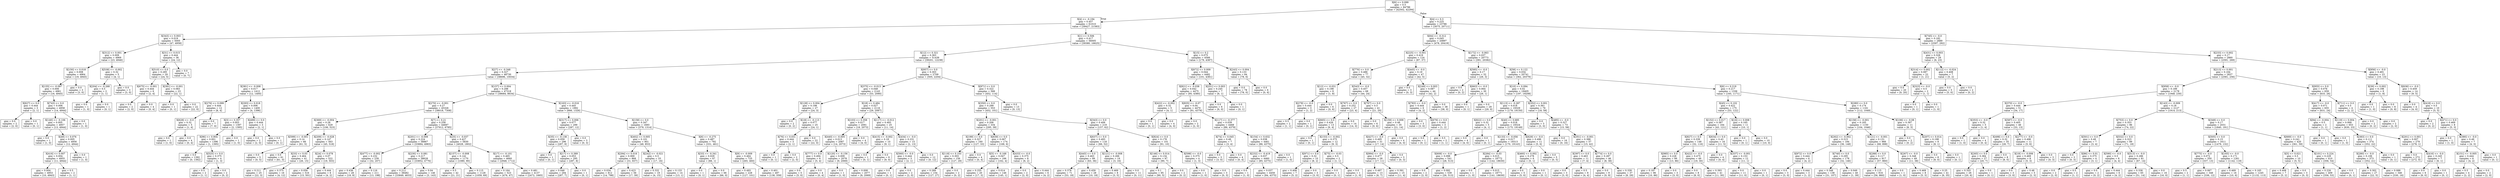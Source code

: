 digraph Tree {
node [shape=box] ;
0 [label="X[6] <= 0.099\ngini = 0.5\nsamples = 84796\nvalue = [42502, 42294]"] ;
1 [label="X[4] <= -0.194\ngini = 0.457\nsamples = 61010\nvalue = [39427, 21583]"] ;
0 -> 1 [labeldistance=2.5, labelangle=45, headlabel="True"] ;
2 [label="X[343] <= 0.003\ngini = 0.019\nsamples = 5005\nvalue = [47, 4958]"] ;
1 -> 2 ;
3 [label="X[312] <= 0.001\ngini = 0.009\nsamples = 4969\nvalue = [23, 4946]"] ;
2 -> 3 ;
4 [label="X[150] <= 0.018\ngini = 0.008\nsamples = 4964\nvalue = [19, 4945]"] ;
3 -> 4 ;
5 [label="X[155] <= -0.097\ngini = 0.006\nsamples = 4961\nvalue = [16, 4945]"] ;
4 -> 5 ;
6 [label="X[627] <= 0.0\ngini = 0.444\nsamples = 3\nvalue = [2, 1]"] ;
5 -> 6 ;
7 [label="gini = 0.0\nsamples = 2\nvalue = [2, 0]"] ;
6 -> 7 ;
8 [label="gini = 0.0\nsamples = 1\nvalue = [0, 1]"] ;
6 -> 8 ;
9 [label="X[743] <= 0.0\ngini = 0.006\nsamples = 4958\nvalue = [14, 4944]"] ;
5 -> 9 ;
10 [label="X[140] <= -0.106\ngini = 0.005\nsamples = 4957\nvalue = [13, 4944]"] ;
9 -> 10 ;
11 [label="gini = 0.0\nsamples = 1\nvalue = [1, 0]"] ;
10 -> 11 ;
12 [label="X[49] <= 0.076\ngini = 0.005\nsamples = 4956\nvalue = [12, 4944]"] ;
10 -> 12 ;
13 [label="X[416] <= 0.007\ngini = 0.004\nsamples = 4955\nvalue = [11, 4944]"] ;
12 -> 13 ;
14 [label="gini = 0.004\nsamples = 4953\nvalue = [10, 4943]"] ;
13 -> 14 ;
15 [label="gini = 0.5\nsamples = 2\nvalue = [1, 1]"] ;
13 -> 15 ;
16 [label="gini = 0.0\nsamples = 1\nvalue = [1, 0]"] ;
12 -> 16 ;
17 [label="gini = 0.0\nsamples = 1\nvalue = [1, 0]"] ;
9 -> 17 ;
18 [label="gini = 0.0\nsamples = 3\nvalue = [3, 0]"] ;
4 -> 18 ;
19 [label="X[538] <= -0.002\ngini = 0.32\nsamples = 5\nvalue = [4, 1]"] ;
3 -> 19 ;
20 [label="X[204] <= -0.268\ngini = 0.5\nsamples = 2\nvalue = [1, 1]"] ;
19 -> 20 ;
21 [label="gini = 0.0\nsamples = 1\nvalue = [1, 0]"] ;
20 -> 21 ;
22 [label="gini = 0.0\nsamples = 1\nvalue = [0, 1]"] ;
20 -> 22 ;
23 [label="gini = 0.0\nsamples = 3\nvalue = [3, 0]"] ;
19 -> 23 ;
24 [label="X[31] <= 0.015\ngini = 0.444\nsamples = 36\nvalue = [24, 12]"] ;
2 -> 24 ;
25 [label="X[510] <= 0.0\ngini = 0.285\nsamples = 29\nvalue = [24, 5]"] ;
24 -> 25 ;
26 [label="X[675] <= -0.001\ngini = 0.444\nsamples = 6\nvalue = [2, 4]"] ;
25 -> 26 ;
27 [label="gini = 0.0\nsamples = 2\nvalue = [2, 0]"] ;
26 -> 27 ;
28 [label="gini = 0.0\nsamples = 4\nvalue = [0, 4]"] ;
26 -> 28 ;
29 [label="X[391] <= -0.001\ngini = 0.083\nsamples = 23\nvalue = [22, 1]"] ;
25 -> 29 ;
30 [label="gini = 0.0\nsamples = 1\nvalue = [0, 1]"] ;
29 -> 30 ;
31 [label="gini = 0.0\nsamples = 22\nvalue = [22, 0]"] ;
29 -> 31 ;
32 [label="gini = 0.0\nsamples = 7\nvalue = [0, 7]"] ;
24 -> 32 ;
33 [label="X[1] <= 0.506\ngini = 0.417\nsamples = 56005\nvalue = [39380, 16625]"] ;
1 -> 33 ;
34 [label="X[12] <= 0.321\ngini = 0.363\nsamples = 51439\nvalue = [39201, 12238]"] ;
33 -> 34 ;
35 [label="X[27] <= -0.348\ngini = 0.327\nsamples = 48730\nvalue = [38696, 10034]"] ;
34 -> 35 ;
36 [label="X[381] <= -0.008\ngini = 0.017\nsamples = 1412\nvalue = [12, 1400]"] ;
35 -> 36 ;
37 [label="X[276] <= 0.099\ngini = 0.444\nsamples = 12\nvalue = [8, 4]"] ;
36 -> 37 ;
38 [label="X[628] <= -0.0\ngini = 0.32\nsamples = 5\nvalue = [1, 4]"] ;
37 -> 38 ;
39 [label="gini = 0.0\nsamples = 1\nvalue = [1, 0]"] ;
38 -> 39 ;
40 [label="gini = 0.0\nsamples = 4\nvalue = [0, 4]"] ;
38 -> 40 ;
41 [label="gini = 0.0\nsamples = 7\nvalue = [7, 0]"] ;
37 -> 41 ;
42 [label="X[293] <= 0.018\ngini = 0.006\nsamples = 1400\nvalue = [4, 1396]"] ;
36 -> 42 ;
43 [label="X[3] <= 0.357\ngini = 0.003\nsamples = 1397\nvalue = [2, 1395]"] ;
42 -> 43 ;
44 [label="X[96] <= 0.904\ngini = 0.001\nsamples = 1396\nvalue = [1, 1395]"] ;
43 -> 44 ;
45 [label="gini = 0.0\nsamples = 1392\nvalue = [0, 1392]"] ;
44 -> 45 ;
46 [label="X[525] <= 0.0\ngini = 0.375\nsamples = 4\nvalue = [1, 3]"] ;
44 -> 46 ;
47 [label="gini = 0.5\nsamples = 2\nvalue = [1, 1]"] ;
46 -> 47 ;
48 [label="gini = 0.0\nsamples = 2\nvalue = [0, 2]"] ;
46 -> 48 ;
49 [label="gini = 0.0\nsamples = 1\nvalue = [1, 0]"] ;
43 -> 49 ;
50 [label="X[499] <= 0.0\ngini = 0.444\nsamples = 3\nvalue = [2, 1]"] ;
42 -> 50 ;
51 [label="gini = 0.0\nsamples = 2\nvalue = [2, 0]"] ;
50 -> 51 ;
52 [label="gini = 0.0\nsamples = 1\nvalue = [0, 1]"] ;
50 -> 52 ;
53 [label="X[157] <= 0.004\ngini = 0.298\nsamples = 47318\nvalue = [38684, 8634]"] ;
35 -> 53 ;
54 [label="X[270] <= -0.001\ngini = 0.27\nsamples = 45326\nvalue = [38018, 7308]"] ;
53 -> 54 ;
55 [label="X[369] <= -0.004\ngini = 0.28\nsamples = 629\nvalue = [106, 523]"] ;
54 -> 55 ;
56 [label="X[599] <= -0.001\ngini = 0.14\nsamples = 66\nvalue = [61, 5]"] ;
55 -> 56 ;
57 [label="gini = 0.0\nsamples = 5\nvalue = [0, 5]"] ;
56 -> 57 ;
58 [label="gini = 0.0\nsamples = 61\nvalue = [61, 0]"] ;
56 -> 58 ;
59 [label="X[209] <= -0.028\ngini = 0.147\nsamples = 563\nvalue = [45, 518]"] ;
55 -> 59 ;
60 [label="X[33] <= 0.03\ngini = 0.464\nsamples = 41\nvalue = [26, 15]"] ;
59 -> 60 ;
61 [label="gini = 0.211\nsamples = 25\nvalue = [22, 3]"] ;
60 -> 61 ;
62 [label="gini = 0.375\nsamples = 16\nvalue = [4, 12]"] ;
60 -> 62 ;
63 [label="X[24] <= 0.078\ngini = 0.07\nsamples = 522\nvalue = [19, 503]"] ;
59 -> 63 ;
64 [label="gini = 0.056\nsamples = 516\nvalue = [15, 501]"] ;
63 -> 64 ;
65 [label="gini = 0.444\nsamples = 6\nvalue = [4, 2]"] ;
63 -> 65 ;
66 [label="X[7] <= 0.21\ngini = 0.258\nsamples = 44697\nvalue = [37912, 6785]"] ;
54 -> 66 ;
67 [label="X[201] <= -0.009\ngini = 0.224\nsamples = 38867\nvalue = [33884, 4983]"] ;
66 -> 67 ;
68 [label="X[477] <= -0.002\ngini = 0.232\nsamples = 239\nvalue = [32, 207]"] ;
67 -> 68 ;
69 [label="gini = 0.436\nsamples = 28\nvalue = [19, 9]"] ;
68 -> 69 ;
70 [label="gini = 0.116\nsamples = 211\nvalue = [13, 198]"] ;
68 -> 70 ;
71 [label="X[230] <= 0.081\ngini = 0.217\nsamples = 38628\nvalue = [33852, 4776]"] ;
67 -> 71 ;
72 [label="gini = 0.212\nsamples = 38482\nvalue = [33849, 4633]"] ;
71 -> 72 ;
73 [label="gini = 0.04\nsamples = 146\nvalue = [3, 143]"] ;
71 -> 73 ;
74 [label="X[25] <= -0.037\ngini = 0.427\nsamples = 5830\nvalue = [4028, 1802]"] ;
66 -> 74 ;
75 [label="X[157] <= -0.008\ngini = 0.142\nsamples = 1170\nvalue = [1080, 90]"] ;
74 -> 75 ;
76 [label="gini = 0.5\nsamples = 42\nvalue = [21, 21]"] ;
75 -> 76 ;
77 [label="gini = 0.115\nsamples = 1128\nvalue = [1059, 69]"] ;
75 -> 77 ;
78 [label="X[17] <= -0.101\ngini = 0.465\nsamples = 4660\nvalue = [2948, 1712]"] ;
74 -> 78 ;
79 [label="gini = 0.164\nsamples = 523\nvalue = [476, 47]"] ;
78 -> 79 ;
80 [label="gini = 0.481\nsamples = 4137\nvalue = [2472, 1665]"] ;
78 -> 80 ;
81 [label="X[163] <= -0.016\ngini = 0.445\nsamples = 1992\nvalue = [666, 1326]"] ;
53 -> 81 ;
82 [label="X[317] <= 0.006\ngini = 0.077\nsamples = 299\nvalue = [287, 12]"] ;
81 -> 82 ;
83 [label="X[35] <= -0.138\ngini = 0.059\nsamples = 296\nvalue = [287, 9]"] ;
82 -> 83 ;
84 [label="gini = 0.0\nsamples = 1\nvalue = [0, 1]"] ;
83 -> 84 ;
85 [label="X[17] <= 0.389\ngini = 0.053\nsamples = 295\nvalue = [287, 8]"] ;
83 -> 85 ;
86 [label="gini = 0.046\nsamples = 294\nvalue = [287, 7]"] ;
85 -> 86 ;
87 [label="gini = 0.0\nsamples = 1\nvalue = [0, 1]"] ;
85 -> 87 ;
88 [label="gini = 0.0\nsamples = 3\nvalue = [0, 3]"] ;
82 -> 88 ;
89 [label="X[158] <= 0.0\ngini = 0.347\nsamples = 1693\nvalue = [379, 1314]"] ;
81 -> 89 ;
90 [label="X[402] <= 0.005\ngini = 0.101\nsamples = 901\nvalue = [48, 853]"] ;
89 -> 90 ;
91 [label="X[294] <= 0.016\ngini = 0.069\nsamples = 868\nvalue = [31, 837]"] ;
90 -> 91 ;
92 [label="gini = 0.034\nsamples = 812\nvalue = [14, 798]"] ;
91 -> 92 ;
93 [label="gini = 0.423\nsamples = 56\nvalue = [17, 39]"] ;
91 -> 93 ;
94 [label="X[242] <= -0.021\ngini = 0.5\nsamples = 33\nvalue = [17, 16]"] ;
90 -> 94 ;
95 [label="gini = 0.332\nsamples = 19\nvalue = [4, 15]"] ;
94 -> 95 ;
96 [label="gini = 0.133\nsamples = 14\nvalue = [13, 1]"] ;
94 -> 96 ;
97 [label="X[6] <= -0.275\ngini = 0.487\nsamples = 792\nvalue = [331, 461]"] ;
89 -> 97 ;
98 [label="X[33] <= -0.341\ngini = 0.029\nsamples = 67\nvalue = [66, 1]"] ;
97 -> 98 ;
99 [label="gini = 0.0\nsamples = 1\nvalue = [0, 1]"] ;
98 -> 99 ;
100 [label="gini = 0.0\nsamples = 66\nvalue = [66, 0]"] ;
98 -> 100 ;
101 [label="X[9] <= -0.009\ngini = 0.464\nsamples = 725\nvalue = [265, 460]"] ;
97 -> 101 ;
102 [label="gini = 0.493\nsamples = 228\nvalue = [127, 101]"] ;
101 -> 102 ;
103 [label="gini = 0.401\nsamples = 497\nvalue = [138, 359]"] ;
101 -> 103 ;
104 [label="X[957] <= 0.0\ngini = 0.303\nsamples = 2709\nvalue = [505, 2204]"] ;
34 -> 104 ;
105 [label="X[375] <= -0.013\ngini = 0.048\nsamples = 2143\nvalue = [53, 2090]"] ;
104 -> 105 ;
106 [label="X[128] <= 0.004\ngini = 0.198\nsamples = 27\nvalue = [24, 3]"] ;
105 -> 106 ;
107 [label="gini = 0.0\nsamples = 2\nvalue = [0, 2]"] ;
106 -> 107 ;
108 [label="X[18] <= -0.113\ngini = 0.077\nsamples = 25\nvalue = [24, 1]"] ;
106 -> 108 ;
109 [label="X[76] <= 0.031\ngini = 0.444\nsamples = 3\nvalue = [2, 1]"] ;
108 -> 109 ;
110 [label="gini = 0.0\nsamples = 1\nvalue = [0, 1]"] ;
109 -> 110 ;
111 [label="gini = 0.0\nsamples = 2\nvalue = [2, 0]"] ;
109 -> 111 ;
112 [label="gini = 0.0\nsamples = 22\nvalue = [22, 0]"] ;
108 -> 112 ;
113 [label="X[18] <= 0.484\ngini = 0.027\nsamples = 2116\nvalue = [29, 2087]"] ;
105 -> 113 ;
114 [label="X[103] <= 0.358\ngini = 0.017\nsamples = 2091\nvalue = [18, 2073]"] ;
113 -> 114 ;
115 [label="X[440] <= -0.005\ngini = 0.013\nsamples = 2087\nvalue = [14, 2073]"] ;
114 -> 115 ;
116 [label="X[777] <= 0.0\ngini = 0.494\nsamples = 9\nvalue = [5, 4]"] ;
115 -> 116 ;
117 [label="gini = 0.0\nsamples = 5\nvalue = [5, 0]"] ;
116 -> 117 ;
118 [label="gini = 0.0\nsamples = 4\nvalue = [0, 4]"] ;
116 -> 118 ;
119 [label="X[120] <= -0.156\ngini = 0.009\nsamples = 2078\nvalue = [9, 2069]"] ;
115 -> 119 ;
120 [label="gini = 0.0\nsamples = 1\nvalue = [1, 0]"] ;
119 -> 120 ;
121 [label="gini = 0.008\nsamples = 2077\nvalue = [8, 2069]"] ;
119 -> 121 ;
122 [label="gini = 0.0\nsamples = 4\nvalue = [4, 0]"] ;
114 -> 122 ;
123 [label="X[117] <= -0.012\ngini = 0.493\nsamples = 25\nvalue = [11, 14]"] ;
113 -> 123 ;
124 [label="X[415] <= -0.002\ngini = 0.18\nsamples = 10\nvalue = [9, 1]"] ;
123 -> 124 ;
125 [label="gini = 0.0\nsamples = 1\nvalue = [0, 1]"] ;
124 -> 125 ;
126 [label="gini = 0.0\nsamples = 9\nvalue = [9, 0]"] ;
124 -> 126 ;
127 [label="X[434] <= -0.0\ngini = 0.231\nsamples = 15\nvalue = [2, 13]"] ;
123 -> 127 ;
128 [label="X[560] <= -0.0\ngini = 0.444\nsamples = 3\nvalue = [2, 1]"] ;
127 -> 128 ;
129 [label="gini = 0.0\nsamples = 1\nvalue = [0, 1]"] ;
128 -> 129 ;
130 [label="gini = 0.0\nsamples = 2\nvalue = [2, 0]"] ;
128 -> 130 ;
131 [label="gini = 0.0\nsamples = 12\nvalue = [0, 12]"] ;
127 -> 131 ;
132 [label="X[971] <= 0.0\ngini = 0.322\nsamples = 566\nvalue = [452, 114]"] ;
104 -> 132 ;
133 [label="X[350] <= 0.0\ngini = 0.299\nsamples = 553\nvalue = [452, 101]"] ;
132 -> 133 ;
134 [label="X[201] <= -0.001\ngini = 0.206\nsamples = 334\nvalue = [295, 39]"] ;
133 -> 134 ;
135 [label="X[199] <= 0.0\ngini = 0.327\nsamples = 160\nvalue = [127, 33]"] ;
134 -> 135 ;
136 [label="X[118] <= 0.103\ngini = 0.303\nsamples = 156\nvalue = [127, 29]"] ;
135 -> 136 ;
137 [label="gini = 0.289\nsamples = 154\nvalue = [127, 27]"] ;
136 -> 137 ;
138 [label="gini = 0.0\nsamples = 2\nvalue = [0, 2]"] ;
136 -> 138 ;
139 [label="gini = 0.0\nsamples = 4\nvalue = [0, 4]"] ;
135 -> 139 ;
140 [label="X[639] <= 0.0\ngini = 0.067\nsamples = 174\nvalue = [168, 6]"] ;
134 -> 140 ;
141 [label="X[5] <= -0.168\ngini = 0.047\nsamples = 166\nvalue = [162, 4]"] ;
140 -> 141 ;
142 [label="gini = 0.255\nsamples = 20\nvalue = [17, 3]"] ;
141 -> 142 ;
143 [label="gini = 0.014\nsamples = 146\nvalue = [145, 1]"] ;
141 -> 143 ;
144 [label="X[433] <= -0.0\ngini = 0.375\nsamples = 8\nvalue = [6, 2]"] ;
140 -> 144 ;
145 [label="gini = 0.0\nsamples = 2\nvalue = [2, 0]"] ;
144 -> 145 ;
146 [label="gini = 0.444\nsamples = 6\nvalue = [4, 2]"] ;
144 -> 146 ;
147 [label="X[343] <= 0.0\ngini = 0.406\nsamples = 219\nvalue = [157, 62]"] ;
133 -> 147 ;
148 [label="X[637] <= 0.0\ngini = 0.493\nsamples = 118\nvalue = [66, 52]"] ;
147 -> 148 ;
149 [label="X[445] <= 0.0\ngini = 0.463\nsamples = 99\nvalue = [63, 36]"] ;
148 -> 149 ;
150 [label="gini = 0.378\nsamples = 71\nvalue = [53, 18]"] ;
149 -> 150 ;
151 [label="gini = 0.459\nsamples = 28\nvalue = [10, 18]"] ;
149 -> 151 ;
152 [label="X[121] <= -0.008\ngini = 0.266\nsamples = 19\nvalue = [3, 16]"] ;
148 -> 152 ;
153 [label="gini = 0.469\nsamples = 8\nvalue = [3, 5]"] ;
152 -> 153 ;
154 [label="gini = 0.0\nsamples = 11\nvalue = [0, 11]"] ;
152 -> 154 ;
155 [label="X[824] <= 0.0\ngini = 0.178\nsamples = 101\nvalue = [91, 10]"] ;
147 -> 155 ;
156 [label="X[146] <= 0.014\ngini = 0.134\nsamples = 97\nvalue = [90, 7]"] ;
155 -> 156 ;
157 [label="gini = 0.1\nsamples = 95\nvalue = [90, 5]"] ;
156 -> 157 ;
158 [label="gini = 0.0\nsamples = 2\nvalue = [0, 2]"] ;
156 -> 158 ;
159 [label="X[598] <= -0.0\ngini = 0.375\nsamples = 4\nvalue = [1, 3]"] ;
155 -> 159 ;
160 [label="gini = 0.0\nsamples = 1\nvalue = [1, 0]"] ;
159 -> 160 ;
161 [label="gini = 0.0\nsamples = 3\nvalue = [0, 3]"] ;
159 -> 161 ;
162 [label="gini = 0.0\nsamples = 13\nvalue = [0, 13]"] ;
132 -> 162 ;
163 [label="X[15] <= 0.2\ngini = 0.075\nsamples = 4566\nvalue = [179, 4387]"] ;
33 -> 163 ;
164 [label="X[672] <= 0.009\ngini = 0.044\nsamples = 4482\nvalue = [101, 4381]"] ;
163 -> 164 ;
165 [label="X[821] <= -0.038\ngini = 0.042\nsamples = 4475\nvalue = [95, 4380]"] ;
164 -> 165 ;
166 [label="X[422] <= -0.002\ngini = 0.32\nsamples = 5\nvalue = [4, 1]"] ;
165 -> 166 ;
167 [label="gini = 0.0\nsamples = 1\nvalue = [0, 1]"] ;
166 -> 167 ;
168 [label="gini = 0.0\nsamples = 4\nvalue = [4, 0]"] ;
166 -> 168 ;
169 [label="X[835] <= -0.07\ngini = 0.04\nsamples = 4470\nvalue = [91, 4379]"] ;
165 -> 169 ;
170 [label="gini = 0.0\nsamples = 2\nvalue = [2, 0]"] ;
169 -> 170 ;
171 [label="X[117] <= -0.377\ngini = 0.039\nsamples = 4468\nvalue = [89, 4379]"] ;
169 -> 171 ;
172 [label="X[74] <= 0.045\ngini = 0.49\nsamples = 7\nvalue = [3, 4]"] ;
171 -> 172 ;
173 [label="gini = 0.0\nsamples = 3\nvalue = [3, 0]"] ;
172 -> 173 ;
174 [label="gini = 0.0\nsamples = 4\nvalue = [0, 4]"] ;
172 -> 174 ;
175 [label="X[154] <= 0.632\ngini = 0.038\nsamples = 4461\nvalue = [86, 4375]"] ;
171 -> 175 ;
176 [label="X[232] <= -0.419\ngini = 0.037\nsamples = 4460\nvalue = [85, 4375]"] ;
175 -> 176 ;
177 [label="gini = 0.0\nsamples = 1\nvalue = [1, 0]"] ;
176 -> 177 ;
178 [label="gini = 0.037\nsamples = 4459\nvalue = [84, 4375]"] ;
176 -> 178 ;
179 [label="gini = 0.0\nsamples = 1\nvalue = [1, 0]"] ;
175 -> 179 ;
180 [label="X[251] <= 0.003\ngini = 0.245\nsamples = 7\nvalue = [6, 1]"] ;
164 -> 180 ;
181 [label="gini = 0.0\nsamples = 6\nvalue = [6, 0]"] ;
180 -> 181 ;
182 [label="gini = 0.0\nsamples = 1\nvalue = [0, 1]"] ;
180 -> 182 ;
183 [label="X[243] <= 0.004\ngini = 0.133\nsamples = 84\nvalue = [78, 6]"] ;
163 -> 183 ;
184 [label="gini = 0.0\nsamples = 78\nvalue = [78, 0]"] ;
183 -> 184 ;
185 [label="gini = 0.0\nsamples = 6\nvalue = [0, 6]"] ;
183 -> 185 ;
186 [label="X[4] <= 0.3\ngini = 0.225\nsamples = 23786\nvalue = [3075, 20711]"] ;
0 -> 186 [labeldistance=2.5, labelangle=-45, headlabel="False"] ;
187 [label="X[64] <= -0.312\ngini = 0.045\nsamples = 20897\nvalue = [478, 20419]"] ;
186 -> 187 ;
188 [label="X[225] <= -0.001\ngini = 0.419\nsamples = 124\nvalue = [87, 37]"] ;
187 -> 188 ;
189 [label="X[776] <= 0.0\ngini = 0.486\nsamples = 77\nvalue = [45, 32]"] ;
188 -> 189 ;
190 [label="X[12] <= -0.031\ngini = 0.198\nsamples = 9\nvalue = [1, 8]"] ;
189 -> 190 ;
191 [label="X[278] <= -0.0\ngini = 0.444\nsamples = 3\nvalue = [1, 2]"] ;
190 -> 191 ;
192 [label="gini = 0.5\nsamples = 2\nvalue = [1, 1]"] ;
191 -> 192 ;
193 [label="gini = 0.0\nsamples = 1\nvalue = [0, 1]"] ;
191 -> 193 ;
194 [label="gini = 0.0\nsamples = 6\nvalue = [0, 6]"] ;
190 -> 194 ;
195 [label="X[543] <= -0.0\ngini = 0.457\nsamples = 68\nvalue = [44, 24]"] ;
189 -> 195 ;
196 [label="X[767] <= 0.0\ngini = 0.252\nsamples = 27\nvalue = [23, 4]"] ;
195 -> 196 ;
197 [label="X[665] <= 0.0\ngini = 0.426\nsamples = 13\nvalue = [9, 4]"] ;
196 -> 197 ;
198 [label="gini = 0.0\nsamples = 1\nvalue = [0, 1]"] ;
197 -> 198 ;
199 [label="X[153] <= -0.002\ngini = 0.375\nsamples = 12\nvalue = [9, 3]"] ;
197 -> 199 ;
200 [label="X[971] <= 0.0\ngini = 0.32\nsamples = 10\nvalue = [8, 2]"] ;
199 -> 200 ;
201 [label="gini = 0.408\nsamples = 7\nvalue = [5, 2]"] ;
200 -> 201 ;
202 [label="gini = 0.0\nsamples = 3\nvalue = [3, 0]"] ;
200 -> 202 ;
203 [label="X[75] <= -0.03\ngini = 0.5\nsamples = 2\nvalue = [1, 1]"] ;
199 -> 203 ;
204 [label="gini = 0.0\nsamples = 1\nvalue = [0, 1]"] ;
203 -> 204 ;
205 [label="gini = 0.0\nsamples = 1\nvalue = [1, 0]"] ;
203 -> 205 ;
206 [label="gini = 0.0\nsamples = 14\nvalue = [14, 0]"] ;
196 -> 206 ;
207 [label="X[767] <= 0.0\ngini = 0.5\nsamples = 41\nvalue = [21, 20]"] ;
195 -> 207 ;
208 [label="gini = 0.0\nsamples = 6\nvalue = [0, 6]"] ;
207 -> 208 ;
209 [label="X[159] <= 0.009\ngini = 0.48\nsamples = 35\nvalue = [21, 14]"] ;
207 -> 209 ;
210 [label="X[427] <= -0.0\ngini = 0.495\nsamples = 31\nvalue = [17, 14]"] ;
209 -> 210 ;
211 [label="X[994] <= -0.0\ngini = 0.477\nsamples = 28\nvalue = [17, 11]"] ;
210 -> 211 ;
212 [label="gini = 0.497\nsamples = 13\nvalue = [6, 7]"] ;
211 -> 212 ;
213 [label="gini = 0.391\nsamples = 15\nvalue = [11, 4]"] ;
211 -> 213 ;
214 [label="gini = 0.0\nsamples = 3\nvalue = [0, 3]"] ;
210 -> 214 ;
215 [label="gini = 0.0\nsamples = 4\nvalue = [4, 0]"] ;
209 -> 215 ;
216 [label="X[445] <= -0.0\ngini = 0.19\nsamples = 47\nvalue = [42, 5]"] ;
188 -> 216 ;
217 [label="gini = 0.0\nsamples = 3\nvalue = [0, 3]"] ;
216 -> 217 ;
218 [label="X[249] <= 0.003\ngini = 0.087\nsamples = 44\nvalue = [42, 2]"] ;
216 -> 218 ;
219 [label="X[783] <= -0.0\ngini = 0.444\nsamples = 6\nvalue = [4, 2]"] ;
218 -> 219 ;
220 [label="gini = 0.0\nsamples = 3\nvalue = [3, 0]"] ;
219 -> 220 ;
221 [label="X[679] <= 0.0\ngini = 0.444\nsamples = 3\nvalue = [1, 2]"] ;
219 -> 221 ;
222 [label="gini = 0.0\nsamples = 1\nvalue = [0, 1]"] ;
221 -> 222 ;
223 [label="gini = 0.5\nsamples = 2\nvalue = [1, 1]"] ;
221 -> 223 ;
224 [label="gini = 0.0\nsamples = 38\nvalue = [38, 0]"] ;
218 -> 224 ;
225 [label="X[172] <= -0.063\ngini = 0.037\nsamples = 20773\nvalue = [391, 20382]"] ;
187 -> 225 ;
226 [label="X[585] <= -0.0\ngini = 0.17\nsamples = 32\nvalue = [29, 3]"] ;
225 -> 226 ;
227 [label="gini = 0.0\nsamples = 2\nvalue = [0, 2]"] ;
226 -> 227 ;
228 [label="X[663] <= -0.0\ngini = 0.064\nsamples = 30\nvalue = [29, 1]"] ;
226 -> 228 ;
229 [label="gini = 0.0\nsamples = 1\nvalue = [0, 1]"] ;
228 -> 229 ;
230 [label="gini = 0.0\nsamples = 29\nvalue = [29, 0]"] ;
228 -> 230 ;
231 [label="X[58] <= 0.122\ngini = 0.034\nsamples = 20741\nvalue = [362, 20379]"] ;
225 -> 231 ;
232 [label="X[10] <= 0.094\ngini = 0.02\nsamples = 19405\nvalue = [197, 19208]"] ;
231 -> 232 ;
233 [label="X[113] <= -0.287\ngini = 0.018\nsamples = 19329\nvalue = [179, 19150]"] ;
232 -> 233 ;
234 [label="X[822] <= 0.0\ngini = 0.32\nsamples = 5\nvalue = [4, 1]"] ;
233 -> 234 ;
235 [label="gini = 0.0\nsamples = 4\nvalue = [4, 0]"] ;
234 -> 235 ;
236 [label="gini = 0.0\nsamples = 1\nvalue = [0, 1]"] ;
234 -> 236 ;
237 [label="X[40] <= 0.685\ngini = 0.018\nsamples = 19324\nvalue = [175, 19149]"] ;
233 -> 237 ;
238 [label="X[133] <= -0.056\ngini = 0.017\nsamples = 19313\nvalue = [170, 19143]"] ;
237 -> 238 ;
239 [label="X[608] <= -0.0\ngini = 0.098\nsamples = 541\nvalue = [28, 513]"] ;
238 -> 239 ;
240 [label="gini = 0.0\nsamples = 2\nvalue = [2, 0]"] ;
239 -> 240 ;
241 [label="gini = 0.092\nsamples = 539\nvalue = [26, 513]"] ;
239 -> 241 ;
242 [label="X[284] <= -0.03\ngini = 0.015\nsamples = 18772\nvalue = [142, 18630]"] ;
238 -> 242 ;
243 [label="gini = 0.0\nsamples = 1\nvalue = [1, 0]"] ;
242 -> 243 ;
244 [label="gini = 0.015\nsamples = 18771\nvalue = [141, 18630]"] ;
242 -> 244 ;
245 [label="X[629] <= -0.0\ngini = 0.496\nsamples = 11\nvalue = [5, 6]"] ;
237 -> 245 ;
246 [label="X[460] <= 0.002\ngini = 0.278\nsamples = 6\nvalue = [5, 1]"] ;
245 -> 246 ;
247 [label="gini = 0.0\nsamples = 5\nvalue = [5, 0]"] ;
246 -> 247 ;
248 [label="gini = 0.0\nsamples = 1\nvalue = [0, 1]"] ;
246 -> 248 ;
249 [label="gini = 0.0\nsamples = 5\nvalue = [0, 5]"] ;
245 -> 249 ;
250 [label="X[352] <= 0.001\ngini = 0.361\nsamples = 76\nvalue = [18, 58]"] ;
232 -> 250 ;
251 [label="gini = 0.0\nsamples = 3\nvalue = [3, 0]"] ;
250 -> 251 ;
252 [label="X[485] <= -0.0\ngini = 0.327\nsamples = 73\nvalue = [15, 58]"] ;
250 -> 252 ;
253 [label="gini = 0.0\nsamples = 16\nvalue = [0, 16]"] ;
252 -> 253 ;
254 [label="X[351] <= -0.001\ngini = 0.388\nsamples = 57\nvalue = [15, 42]"] ;
252 -> 254 ;
255 [label="X[397] <= 0.0\ngini = 0.463\nsamples = 11\nvalue = [7, 4]"] ;
254 -> 255 ;
256 [label="gini = 0.0\nsamples = 3\nvalue = [3, 0]"] ;
255 -> 256 ;
257 [label="gini = 0.5\nsamples = 8\nvalue = [4, 4]"] ;
255 -> 257 ;
258 [label="X[774] <= 0.0\ngini = 0.287\nsamples = 46\nvalue = [8, 38]"] ;
254 -> 258 ;
259 [label="gini = 0.0\nsamples = 9\nvalue = [0, 9]"] ;
258 -> 259 ;
260 [label="gini = 0.339\nsamples = 37\nvalue = [8, 29]"] ;
258 -> 260 ;
261 [label="X[6] <= 0.219\ngini = 0.217\nsamples = 1336\nvalue = [165, 1171]"] ;
231 -> 261 ;
262 [label="X[45] <= 0.102\ngini = 0.422\nsamples = 175\nvalue = [53, 122]"] ;
261 -> 262 ;
263 [label="X[152] <= 0.017\ngini = 0.387\nsamples = 164\nvalue = [43, 121]"] ;
262 -> 263 ;
264 [label="X[827] <= 0.0\ngini = 0.339\nsamples = 148\nvalue = [32, 116]"] ;
263 -> 264 ;
265 [label="X[985] <= 0.0\ngini = 0.228\nsamples = 99\nvalue = [13, 86]"] ;
264 -> 265 ;
266 [label="gini = 0.187\nsamples = 96\nvalue = [10, 86]"] ;
265 -> 266 ;
267 [label="gini = 0.0\nsamples = 3\nvalue = [3, 0]"] ;
265 -> 267 ;
268 [label="X[422] <= -0.0\ngini = 0.475\nsamples = 49\nvalue = [19, 30]"] ;
264 -> 268 ;
269 [label="gini = 0.0\nsamples = 8\nvalue = [8, 0]"] ;
268 -> 269 ;
270 [label="gini = 0.393\nsamples = 41\nvalue = [11, 30]"] ;
268 -> 270 ;
271 [label="X[634] <= 0.0\ngini = 0.43\nsamples = 16\nvalue = [11, 5]"] ;
263 -> 271 ;
272 [label="gini = 0.0\nsamples = 4\nvalue = [0, 4]"] ;
271 -> 272 ;
273 [label="X[337] <= -0.001\ngini = 0.153\nsamples = 12\nvalue = [11, 1]"] ;
271 -> 273 ;
274 [label="gini = 0.0\nsamples = 11\nvalue = [11, 0]"] ;
273 -> 274 ;
275 [label="gini = 0.0\nsamples = 1\nvalue = [0, 1]"] ;
273 -> 275 ;
276 [label="X[16] <= 0.008\ngini = 0.165\nsamples = 11\nvalue = [10, 1]"] ;
262 -> 276 ;
277 [label="gini = 0.0\nsamples = 1\nvalue = [0, 1]"] ;
276 -> 277 ;
278 [label="gini = 0.0\nsamples = 10\nvalue = [10, 0]"] ;
276 -> 278 ;
279 [label="X[280] <= 0.0\ngini = 0.174\nsamples = 1161\nvalue = [112, 1049]"] ;
261 -> 279 ;
280 [label="X[158] <= -0.001\ngini = 0.165\nsamples = 1150\nvalue = [104, 1046]"] ;
279 -> 280 ;
281 [label="X[262] <= -0.002\ngini = 0.315\nsamples = 184\nvalue = [36, 148]"] ;
280 -> 281 ;
282 [label="X[972] <= 0.0\ngini = 0.444\nsamples = 6\nvalue = [4, 2]"] ;
281 -> 282 ;
283 [label="gini = 0.0\nsamples = 3\nvalue = [3, 0]"] ;
282 -> 283 ;
284 [label="gini = 0.444\nsamples = 3\nvalue = [1, 2]"] ;
282 -> 284 ;
285 [label="X[740] <= 0.0\ngini = 0.295\nsamples = 178\nvalue = [32, 146]"] ;
281 -> 285 ;
286 [label="gini = 0.348\nsamples = 138\nvalue = [31, 107]"] ;
285 -> 286 ;
287 [label="gini = 0.049\nsamples = 40\nvalue = [1, 39]"] ;
285 -> 287 ;
288 [label="X[121] <= -0.001\ngini = 0.131\nsamples = 966\nvalue = [68, 898]"] ;
280 -> 288 ;
289 [label="X[288] <= 0.0\ngini = 0.117\nsamples = 917\nvalue = [57, 860]"] ;
288 -> 289 ;
290 [label="gini = 0.115\nsamples = 916\nvalue = [56, 860]"] ;
289 -> 290 ;
291 [label="gini = 0.0\nsamples = 1\nvalue = [1, 0]"] ;
289 -> 291 ;
292 [label="X[267] <= -0.0\ngini = 0.348\nsamples = 49\nvalue = [11, 38]"] ;
288 -> 292 ;
293 [label="gini = 0.469\nsamples = 8\nvalue = [5, 3]"] ;
292 -> 293 ;
294 [label="gini = 0.25\nsamples = 41\nvalue = [6, 35]"] ;
292 -> 294 ;
295 [label="X[106] <= -0.08\ngini = 0.397\nsamples = 11\nvalue = [8, 3]"] ;
279 -> 295 ;
296 [label="gini = 0.0\nsamples = 2\nvalue = [0, 2]"] ;
295 -> 296 ;
297 [label="X[207] <= 0.014\ngini = 0.198\nsamples = 9\nvalue = [8, 1]"] ;
295 -> 297 ;
298 [label="gini = 0.0\nsamples = 8\nvalue = [8, 0]"] ;
297 -> 298 ;
299 [label="gini = 0.0\nsamples = 1\nvalue = [0, 1]"] ;
297 -> 299 ;
300 [label="X[745] <= -0.0\ngini = 0.182\nsamples = 2889\nvalue = [2597, 292]"] ;
186 -> 300 ;
301 [label="X[431] <= 0.003\ngini = 0.328\nsamples = 29\nvalue = [6, 23]"] ;
300 -> 301 ;
302 [label="X[314] <= 0.002\ngini = 0.087\nsamples = 22\nvalue = [1, 21]"] ;
301 -> 302 ;
303 [label="gini = 0.0\nsamples = 20\nvalue = [0, 20]"] ;
302 -> 303 ;
304 [label="X[323] <= -0.0\ngini = 0.5\nsamples = 2\nvalue = [1, 1]"] ;
302 -> 304 ;
305 [label="gini = 0.0\nsamples = 1\nvalue = [0, 1]"] ;
304 -> 305 ;
306 [label="gini = 0.0\nsamples = 1\nvalue = [1, 0]"] ;
304 -> 306 ;
307 [label="X[112] <= -0.024\ngini = 0.408\nsamples = 7\nvalue = [5, 2]"] ;
301 -> 307 ;
308 [label="gini = 0.0\nsamples = 5\nvalue = [5, 0]"] ;
307 -> 308 ;
309 [label="gini = 0.0\nsamples = 2\nvalue = [0, 2]"] ;
307 -> 309 ;
310 [label="X[233] <= 0.002\ngini = 0.17\nsamples = 2860\nvalue = [2591, 269]"] ;
300 -> 310 ;
311 [label="X[213] <= 0.001\ngini = 0.164\nsamples = 2837\nvalue = [2581, 256]"] ;
310 -> 311 ;
312 [label="X[958] <= -0.0\ngini = 0.189\nsamples = 2178\nvalue = [1948, 230]"] ;
311 -> 312 ;
313 [label="X[370] <= -0.0\ngini = 0.444\nsamples = 51\nvalue = [34, 17]"] ;
312 -> 313 ;
314 [label="X[353] <= -0.0\ngini = 0.32\nsamples = 5\nvalue = [1, 4]"] ;
313 -> 314 ;
315 [label="gini = 0.0\nsamples = 1\nvalue = [1, 0]"] ;
314 -> 315 ;
316 [label="gini = 0.0\nsamples = 4\nvalue = [0, 4]"] ;
314 -> 316 ;
317 [label="X[587] <= -0.0\ngini = 0.405\nsamples = 46\nvalue = [33, 13]"] ;
313 -> 317 ;
318 [label="X[498] <= 0.0\ngini = 0.32\nsamples = 35\nvalue = [28, 7]"] ;
317 -> 318 ;
319 [label="X[265] <= 0.0\ngini = 0.384\nsamples = 27\nvalue = [20, 7]"] ;
318 -> 319 ;
320 [label="gini = 0.355\nsamples = 26\nvalue = [20, 6]"] ;
319 -> 320 ;
321 [label="gini = 0.0\nsamples = 1\nvalue = [0, 1]"] ;
319 -> 321 ;
322 [label="gini = 0.0\nsamples = 8\nvalue = [8, 0]"] ;
318 -> 322 ;
323 [label="X[277] <= -0.0\ngini = 0.496\nsamples = 11\nvalue = [5, 6]"] ;
317 -> 323 ;
324 [label="X[19] <= -0.006\ngini = 0.469\nsamples = 8\nvalue = [5, 3]"] ;
323 -> 324 ;
325 [label="gini = 0.0\nsamples = 3\nvalue = [3, 0]"] ;
324 -> 325 ;
326 [label="gini = 0.48\nsamples = 5\nvalue = [2, 3]"] ;
324 -> 326 ;
327 [label="gini = 0.0\nsamples = 3\nvalue = [0, 3]"] ;
323 -> 327 ;
328 [label="X[143] <= -0.009\ngini = 0.18\nsamples = 2127\nvalue = [1914, 213]"] ;
312 -> 328 ;
329 [label="X[753] <= 0.0\ngini = 0.353\nsamples = 96\nvalue = [74, 22]"] ;
328 -> 329 ;
330 [label="X[501] <= 0.0\ngini = 0.49\nsamples = 7\nvalue = [3, 4]"] ;
329 -> 330 ;
331 [label="gini = 0.0\nsamples = 3\nvalue = [0, 3]"] ;
330 -> 331 ;
332 [label="X[86] <= 0.01\ngini = 0.375\nsamples = 4\nvalue = [3, 1]"] ;
330 -> 332 ;
333 [label="gini = 0.0\nsamples = 2\nvalue = [2, 0]"] ;
332 -> 333 ;
334 [label="gini = 0.5\nsamples = 2\nvalue = [1, 1]"] ;
332 -> 334 ;
335 [label="X[532] <= 0.0\ngini = 0.323\nsamples = 89\nvalue = [71, 18]"] ;
329 -> 335 ;
336 [label="X[590] <= -0.0\ngini = 0.5\nsamples = 8\nvalue = [4, 4]"] ;
335 -> 336 ;
337 [label="gini = 0.0\nsamples = 2\nvalue = [0, 2]"] ;
336 -> 337 ;
338 [label="gini = 0.444\nsamples = 6\nvalue = [4, 2]"] ;
336 -> 338 ;
339 [label="X[513] <= -0.0\ngini = 0.286\nsamples = 81\nvalue = [67, 14]"] ;
335 -> 339 ;
340 [label="gini = 0.338\nsamples = 65\nvalue = [51, 14]"] ;
339 -> 340 ;
341 [label="gini = 0.0\nsamples = 16\nvalue = [16, 0]"] ;
339 -> 341 ;
342 [label="X[349] <= 0.0\ngini = 0.17\nsamples = 2031\nvalue = [1840, 191]"] ;
328 -> 342 ;
343 [label="X[505] <= 0.0\ngini = 0.15\nsamples = 1611\nvalue = [1479, 132]"] ;
342 -> 343 ;
344 [label="X[775] <= -0.0\ngini = 0.072\nsamples = 350\nvalue = [337, 13]"] ;
343 -> 344 ;
345 [label="gini = 0.5\nsamples = 2\nvalue = [1, 1]"] ;
344 -> 345 ;
346 [label="gini = 0.067\nsamples = 348\nvalue = [336, 12]"] ;
344 -> 346 ;
347 [label="X[165] <= -0.0\ngini = 0.171\nsamples = 1261\nvalue = [1142, 119]"] ;
343 -> 347 ;
348 [label="gini = 0.469\nsamples = 16\nvalue = [10, 6]"] ;
347 -> 348 ;
349 [label="gini = 0.165\nsamples = 1245\nvalue = [1132, 113]"] ;
347 -> 349 ;
350 [label="X[669] <= -0.0\ngini = 0.241\nsamples = 420\nvalue = [361, 59]"] ;
342 -> 350 ;
351 [label="X[5] <= 0.021\ngini = 0.5\nsamples = 10\nvalue = [5, 5]"] ;
350 -> 351 ;
352 [label="gini = 0.408\nsamples = 7\nvalue = [5, 2]"] ;
351 -> 352 ;
353 [label="gini = 0.0\nsamples = 3\nvalue = [0, 3]"] ;
351 -> 353 ;
354 [label="X[101] <= 0.224\ngini = 0.229\nsamples = 410\nvalue = [356, 54]"] ;
350 -> 354 ;
355 [label="gini = 0.226\nsamples = 409\nvalue = [356, 53]"] ;
354 -> 355 ;
356 [label="gini = 0.0\nsamples = 1\nvalue = [0, 1]"] ;
354 -> 356 ;
357 [label="X[955] <= 0.0\ngini = 0.076\nsamples = 659\nvalue = [633, 26]"] ;
311 -> 357 ;
358 [label="X[417] <= -0.0\ngini = 0.071\nsamples = 655\nvalue = [631, 24]"] ;
357 -> 358 ;
359 [label="X[94] <= -0.004\ngini = 0.5\nsamples = 2\nvalue = [1, 1]"] ;
358 -> 359 ;
360 [label="gini = 0.0\nsamples = 1\nvalue = [0, 1]"] ;
359 -> 360 ;
361 [label="gini = 0.0\nsamples = 1\nvalue = [1, 0]"] ;
359 -> 361 ;
362 [label="X[119] <= 0.004\ngini = 0.068\nsamples = 653\nvalue = [630, 23]"] ;
358 -> 362 ;
363 [label="X[383] <= 0.0\ngini = 0.111\nsamples = 374\nvalue = [352, 22]"] ;
362 -> 363 ;
364 [label="X[280] <= -0.0\ngini = 0.106\nsamples = 373\nvalue = [352, 21]"] ;
363 -> 364 ;
365 [label="gini = 0.302\nsamples = 27\nvalue = [22, 5]"] ;
364 -> 365 ;
366 [label="gini = 0.088\nsamples = 346\nvalue = [330, 16]"] ;
364 -> 366 ;
367 [label="gini = 0.0\nsamples = 1\nvalue = [0, 1]"] ;
363 -> 367 ;
368 [label="X[201] <= 0.001\ngini = 0.007\nsamples = 279\nvalue = [278, 1]"] ;
362 -> 368 ;
369 [label="gini = 0.0\nsamples = 272\nvalue = [272, 0]"] ;
368 -> 369 ;
370 [label="X[416] <= -0.0\ngini = 0.245\nsamples = 7\nvalue = [6, 1]"] ;
368 -> 370 ;
371 [label="gini = 0.0\nsamples = 6\nvalue = [6, 0]"] ;
370 -> 371 ;
372 [label="gini = 0.0\nsamples = 1\nvalue = [0, 1]"] ;
370 -> 372 ;
373 [label="X[711] <= 0.0\ngini = 0.5\nsamples = 4\nvalue = [2, 2]"] ;
357 -> 373 ;
374 [label="gini = 0.0\nsamples = 2\nvalue = [0, 2]"] ;
373 -> 374 ;
375 [label="gini = 0.0\nsamples = 2\nvalue = [2, 0]"] ;
373 -> 375 ;
376 [label="X[956] <= -0.0\ngini = 0.491\nsamples = 23\nvalue = [10, 13]"] ;
310 -> 376 ;
377 [label="X[39] <= 0.002\ngini = 0.198\nsamples = 9\nvalue = [1, 8]"] ;
376 -> 377 ;
378 [label="gini = 0.0\nsamples = 1\nvalue = [1, 0]"] ;
377 -> 378 ;
379 [label="gini = 0.0\nsamples = 8\nvalue = [0, 8]"] ;
377 -> 379 ;
380 [label="X[636] <= -0.0\ngini = 0.459\nsamples = 14\nvalue = [9, 5]"] ;
376 -> 380 ;
381 [label="gini = 0.0\nsamples = 4\nvalue = [4, 0]"] ;
380 -> 381 ;
382 [label="X[418] <= 0.0\ngini = 0.5\nsamples = 10\nvalue = [5, 5]"] ;
380 -> 382 ;
383 [label="gini = 0.0\nsamples = 2\nvalue = [0, 2]"] ;
382 -> 383 ;
384 [label="X[471] <= 0.0\ngini = 0.469\nsamples = 8\nvalue = [5, 3]"] ;
382 -> 384 ;
385 [label="gini = 0.0\nsamples = 1\nvalue = [1, 0]"] ;
384 -> 385 ;
386 [label="X[380] <= -0.0\ngini = 0.49\nsamples = 7\nvalue = [4, 3]"] ;
384 -> 386 ;
387 [label="X[151] <= -0.005\ngini = 0.444\nsamples = 6\nvalue = [4, 2]"] ;
386 -> 387 ;
388 [label="gini = 0.5\nsamples = 4\nvalue = [2, 2]"] ;
387 -> 388 ;
389 [label="gini = 0.0\nsamples = 2\nvalue = [2, 0]"] ;
387 -> 389 ;
390 [label="gini = 0.0\nsamples = 1\nvalue = [0, 1]"] ;
386 -> 390 ;
}
